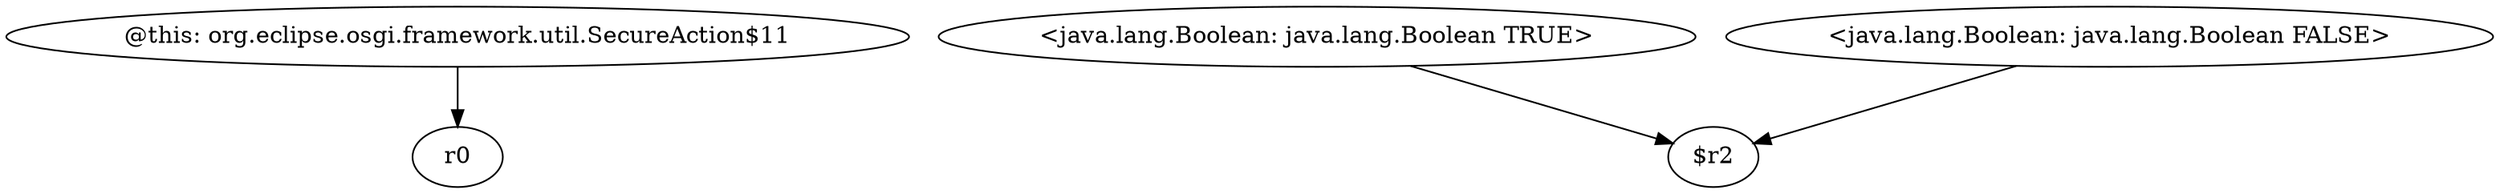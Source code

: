 digraph g {
0[label="@this: org.eclipse.osgi.framework.util.SecureAction$11"]
1[label="r0"]
0->1[label=""]
2[label="<java.lang.Boolean: java.lang.Boolean TRUE>"]
3[label="$r2"]
2->3[label=""]
4[label="<java.lang.Boolean: java.lang.Boolean FALSE>"]
4->3[label=""]
}